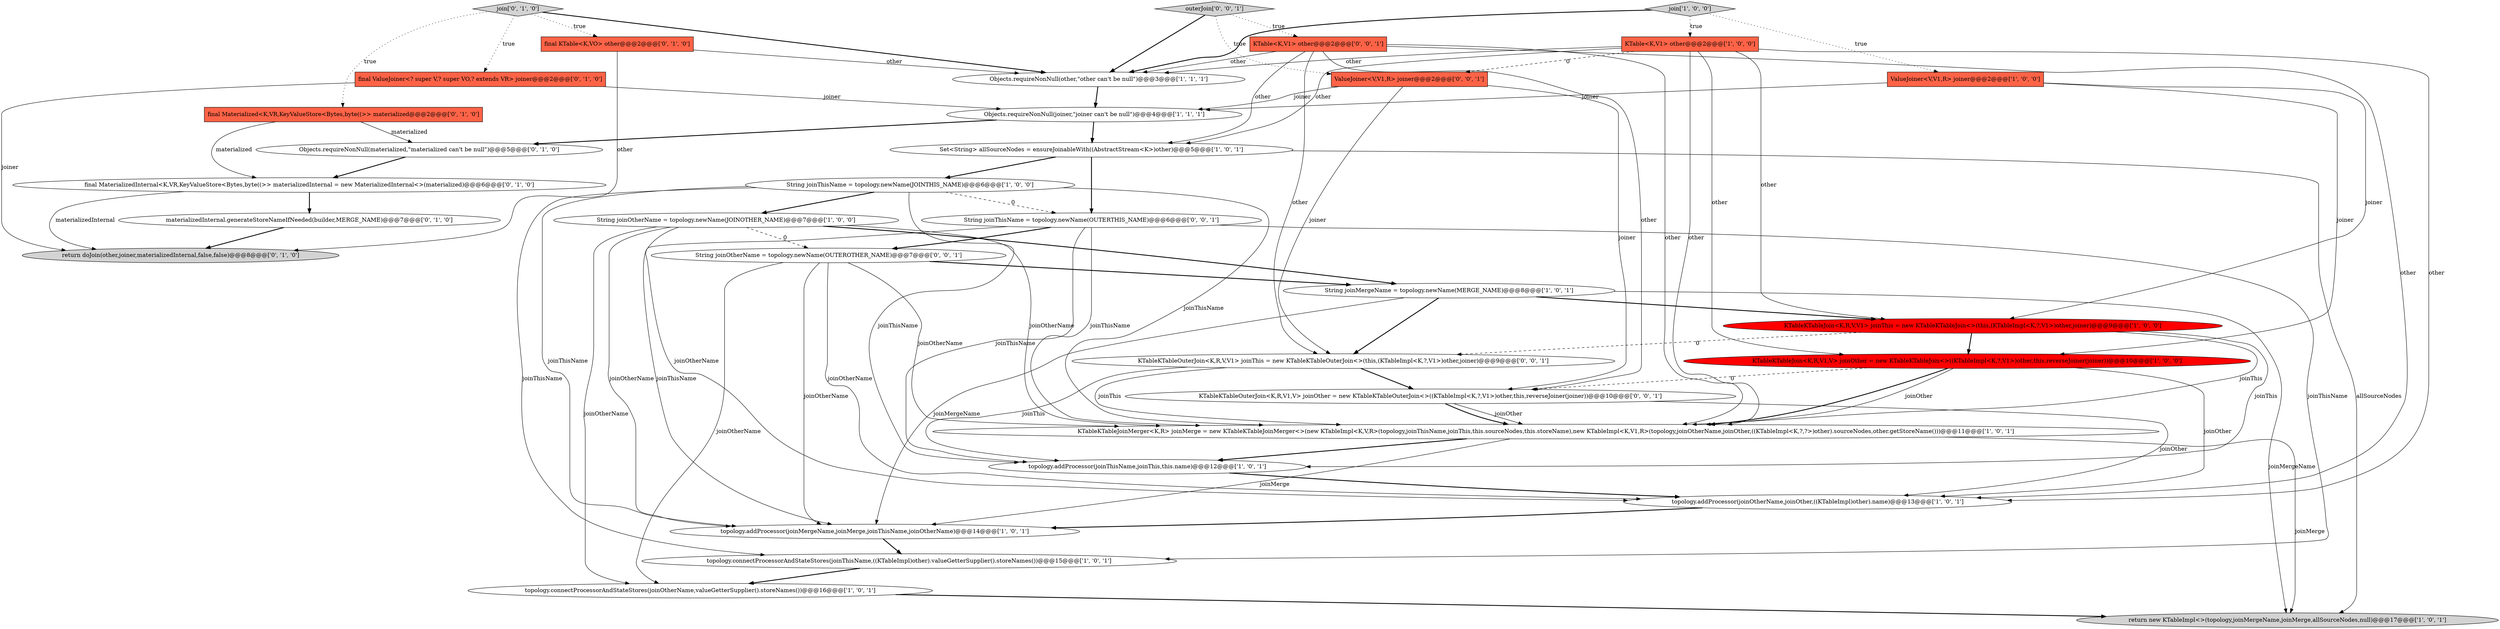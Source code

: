 digraph {
23 [style = filled, label = "final MaterializedInternal<K,VR,KeyValueStore<Bytes,byte((>> materializedInternal = new MaterializedInternal<>(materialized)@@@6@@@['0', '1', '0']", fillcolor = white, shape = ellipse image = "AAA0AAABBB2BBB"];
27 [style = filled, label = "KTableKTableOuterJoin<K,R,V1,V> joinOther = new KTableKTableOuterJoin<>((KTableImpl<K,?,V1>)other,this,reverseJoiner(joiner))@@@10@@@['0', '0', '1']", fillcolor = white, shape = ellipse image = "AAA0AAABBB3BBB"];
1 [style = filled, label = "ValueJoiner<V,V1,R> joiner@@@2@@@['1', '0', '0']", fillcolor = tomato, shape = box image = "AAA0AAABBB1BBB"];
20 [style = filled, label = "return doJoin(other,joiner,materializedInternal,false,false)@@@8@@@['0', '1', '0']", fillcolor = lightgray, shape = ellipse image = "AAA0AAABBB2BBB"];
13 [style = filled, label = "Set<String> allSourceNodes = ensureJoinableWith((AbstractStream<K>)other)@@@5@@@['1', '0', '1']", fillcolor = white, shape = ellipse image = "AAA0AAABBB1BBB"];
17 [style = filled, label = "return new KTableImpl<>(topology,joinMergeName,joinMerge,allSourceNodes,null)@@@17@@@['1', '0', '1']", fillcolor = lightgray, shape = ellipse image = "AAA0AAABBB1BBB"];
4 [style = filled, label = "Objects.requireNonNull(joiner,\"joiner can't be null\")@@@4@@@['1', '1', '1']", fillcolor = white, shape = ellipse image = "AAA0AAABBB1BBB"];
18 [style = filled, label = "final Materialized<K,VR,KeyValueStore<Bytes,byte((>> materialized@@@2@@@['0', '1', '0']", fillcolor = tomato, shape = box image = "AAA0AAABBB2BBB"];
32 [style = filled, label = "ValueJoiner<V,V1,R> joiner@@@2@@@['0', '0', '1']", fillcolor = tomato, shape = box image = "AAA0AAABBB3BBB"];
30 [style = filled, label = "String joinThisName = topology.newName(OUTERTHIS_NAME)@@@6@@@['0', '0', '1']", fillcolor = white, shape = ellipse image = "AAA0AAABBB3BBB"];
31 [style = filled, label = "outerJoin['0', '0', '1']", fillcolor = lightgray, shape = diamond image = "AAA0AAABBB3BBB"];
28 [style = filled, label = "String joinOtherName = topology.newName(OUTEROTHER_NAME)@@@7@@@['0', '0', '1']", fillcolor = white, shape = ellipse image = "AAA0AAABBB3BBB"];
26 [style = filled, label = "KTable<K,V1> other@@@2@@@['0', '0', '1']", fillcolor = tomato, shape = box image = "AAA0AAABBB3BBB"];
2 [style = filled, label = "String joinThisName = topology.newName(JOINTHIS_NAME)@@@6@@@['1', '0', '0']", fillcolor = white, shape = ellipse image = "AAA0AAABBB1BBB"];
22 [style = filled, label = "final ValueJoiner<? super V,? super VO,? extends VR> joiner@@@2@@@['0', '1', '0']", fillcolor = tomato, shape = box image = "AAA0AAABBB2BBB"];
16 [style = filled, label = "String joinOtherName = topology.newName(JOINOTHER_NAME)@@@7@@@['1', '0', '0']", fillcolor = white, shape = ellipse image = "AAA0AAABBB1BBB"];
21 [style = filled, label = "join['0', '1', '0']", fillcolor = lightgray, shape = diamond image = "AAA0AAABBB2BBB"];
24 [style = filled, label = "final KTable<K,VO> other@@@2@@@['0', '1', '0']", fillcolor = tomato, shape = box image = "AAA0AAABBB2BBB"];
9 [style = filled, label = "topology.addProcessor(joinThisName,joinThis,this.name)@@@12@@@['1', '0', '1']", fillcolor = white, shape = ellipse image = "AAA0AAABBB1BBB"];
29 [style = filled, label = "KTableKTableOuterJoin<K,R,V,V1> joinThis = new KTableKTableOuterJoin<>(this,(KTableImpl<K,?,V1>)other,joiner)@@@9@@@['0', '0', '1']", fillcolor = white, shape = ellipse image = "AAA0AAABBB3BBB"];
10 [style = filled, label = "topology.addProcessor(joinOtherName,joinOther,((KTableImpl)other).name)@@@13@@@['1', '0', '1']", fillcolor = white, shape = ellipse image = "AAA0AAABBB1BBB"];
8 [style = filled, label = "String joinMergeName = topology.newName(MERGE_NAME)@@@8@@@['1', '0', '1']", fillcolor = white, shape = ellipse image = "AAA0AAABBB1BBB"];
5 [style = filled, label = "KTableKTableJoin<K,R,V,V1> joinThis = new KTableKTableJoin<>(this,(KTableImpl<K,?,V1>)other,joiner)@@@9@@@['1', '0', '0']", fillcolor = red, shape = ellipse image = "AAA1AAABBB1BBB"];
3 [style = filled, label = "KTableKTableJoin<K,R,V1,V> joinOther = new KTableKTableJoin<>((KTableImpl<K,?,V1>)other,this,reverseJoiner(joiner))@@@10@@@['1', '0', '0']", fillcolor = red, shape = ellipse image = "AAA1AAABBB1BBB"];
25 [style = filled, label = "Objects.requireNonNull(materialized,\"materialized can't be null\")@@@5@@@['0', '1', '0']", fillcolor = white, shape = ellipse image = "AAA0AAABBB2BBB"];
6 [style = filled, label = "KTableKTableJoinMerger<K,R> joinMerge = new KTableKTableJoinMerger<>(new KTableImpl<K,V,R>(topology,joinThisName,joinThis,this.sourceNodes,this.storeName),new KTableImpl<K,V1,R>(topology,joinOtherName,joinOther,((KTableImpl<K,?,?>)other).sourceNodes,other.getStoreName()))@@@11@@@['1', '0', '1']", fillcolor = white, shape = ellipse image = "AAA0AAABBB1BBB"];
7 [style = filled, label = "topology.addProcessor(joinMergeName,joinMerge,joinThisName,joinOtherName)@@@14@@@['1', '0', '1']", fillcolor = white, shape = ellipse image = "AAA0AAABBB1BBB"];
14 [style = filled, label = "KTable<K,V1> other@@@2@@@['1', '0', '0']", fillcolor = tomato, shape = box image = "AAA0AAABBB1BBB"];
19 [style = filled, label = "materializedInternal.generateStoreNameIfNeeded(builder,MERGE_NAME)@@@7@@@['0', '1', '0']", fillcolor = white, shape = ellipse image = "AAA0AAABBB2BBB"];
15 [style = filled, label = "Objects.requireNonNull(other,\"other can't be null\")@@@3@@@['1', '1', '1']", fillcolor = white, shape = ellipse image = "AAA0AAABBB1BBB"];
0 [style = filled, label = "topology.connectProcessorAndStateStores(joinThisName,((KTableImpl)other).valueGetterSupplier().storeNames())@@@15@@@['1', '0', '1']", fillcolor = white, shape = ellipse image = "AAA0AAABBB1BBB"];
12 [style = filled, label = "topology.connectProcessorAndStateStores(joinOtherName,valueGetterSupplier().storeNames())@@@16@@@['1', '0', '1']", fillcolor = white, shape = ellipse image = "AAA0AAABBB1BBB"];
11 [style = filled, label = "join['1', '0', '0']", fillcolor = lightgray, shape = diamond image = "AAA0AAABBB1BBB"];
5->3 [style = bold, label=""];
6->7 [style = solid, label="joinMerge"];
4->25 [style = bold, label=""];
21->18 [style = dotted, label="true"];
11->1 [style = dotted, label="true"];
21->15 [style = bold, label=""];
8->7 [style = solid, label="joinMergeName"];
9->10 [style = bold, label=""];
30->7 [style = solid, label="joinThisName"];
32->4 [style = solid, label="joiner"];
16->10 [style = solid, label="joinOtherName"];
1->3 [style = solid, label="joiner"];
26->13 [style = solid, label="other"];
29->9 [style = solid, label="joinThis"];
22->20 [style = solid, label="joiner"];
29->6 [style = solid, label="joinThis"];
23->20 [style = solid, label="materializedInternal"];
30->28 [style = bold, label=""];
21->24 [style = dotted, label="true"];
26->29 [style = solid, label="other"];
18->25 [style = solid, label="materialized"];
30->6 [style = solid, label="joinThisName"];
16->28 [style = dashed, label="0"];
2->16 [style = bold, label=""];
16->6 [style = solid, label="joinOtherName"];
26->27 [style = solid, label="other"];
5->9 [style = solid, label="joinThis"];
22->4 [style = solid, label="joiner"];
19->20 [style = bold, label=""];
28->12 [style = solid, label="joinOtherName"];
24->20 [style = solid, label="other"];
11->14 [style = dotted, label="true"];
30->0 [style = solid, label="joinThisName"];
2->7 [style = solid, label="joinThisName"];
26->10 [style = solid, label="other"];
21->22 [style = dotted, label="true"];
7->0 [style = bold, label=""];
14->15 [style = solid, label="other"];
2->30 [style = dashed, label="0"];
8->17 [style = solid, label="joinMergeName"];
10->7 [style = bold, label=""];
29->27 [style = bold, label=""];
24->15 [style = solid, label="other"];
26->6 [style = solid, label="other"];
32->27 [style = solid, label="joiner"];
1->4 [style = solid, label="joiner"];
2->0 [style = solid, label="joinThisName"];
16->8 [style = bold, label=""];
14->5 [style = solid, label="other"];
0->12 [style = bold, label=""];
3->27 [style = dashed, label="0"];
4->13 [style = bold, label=""];
12->17 [style = bold, label=""];
14->3 [style = solid, label="other"];
16->7 [style = solid, label="joinOtherName"];
3->6 [style = bold, label=""];
1->5 [style = solid, label="joiner"];
5->29 [style = dashed, label="0"];
28->6 [style = solid, label="joinOtherName"];
28->7 [style = solid, label="joinOtherName"];
14->6 [style = solid, label="other"];
14->32 [style = dashed, label="0"];
32->29 [style = solid, label="joiner"];
3->6 [style = solid, label="joinOther"];
23->19 [style = bold, label=""];
28->8 [style = bold, label=""];
2->6 [style = solid, label="joinThisName"];
18->23 [style = solid, label="materialized"];
6->17 [style = solid, label="joinMerge"];
3->10 [style = solid, label="joinOther"];
13->2 [style = bold, label=""];
25->23 [style = bold, label=""];
30->9 [style = solid, label="joinThisName"];
16->12 [style = solid, label="joinOtherName"];
13->30 [style = bold, label=""];
27->6 [style = solid, label="joinOther"];
31->15 [style = bold, label=""];
27->6 [style = bold, label=""];
26->15 [style = solid, label="other"];
14->13 [style = solid, label="other"];
11->15 [style = bold, label=""];
31->32 [style = dotted, label="true"];
5->6 [style = solid, label="joinThis"];
27->10 [style = solid, label="joinOther"];
8->5 [style = bold, label=""];
31->26 [style = dotted, label="true"];
28->10 [style = solid, label="joinOtherName"];
15->4 [style = bold, label=""];
6->9 [style = bold, label=""];
14->10 [style = solid, label="other"];
13->17 [style = solid, label="allSourceNodes"];
8->29 [style = bold, label=""];
2->9 [style = solid, label="joinThisName"];
}

